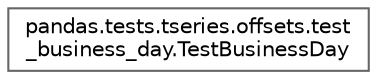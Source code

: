 digraph "Graphical Class Hierarchy"
{
 // LATEX_PDF_SIZE
  bgcolor="transparent";
  edge [fontname=Helvetica,fontsize=10,labelfontname=Helvetica,labelfontsize=10];
  node [fontname=Helvetica,fontsize=10,shape=box,height=0.2,width=0.4];
  rankdir="LR";
  Node0 [id="Node000000",label="pandas.tests.tseries.offsets.test\l_business_day.TestBusinessDay",height=0.2,width=0.4,color="grey40", fillcolor="white", style="filled",URL="$dd/d21/classpandas_1_1tests_1_1tseries_1_1offsets_1_1test__business__day_1_1TestBusinessDay.html",tooltip=" "];
}
